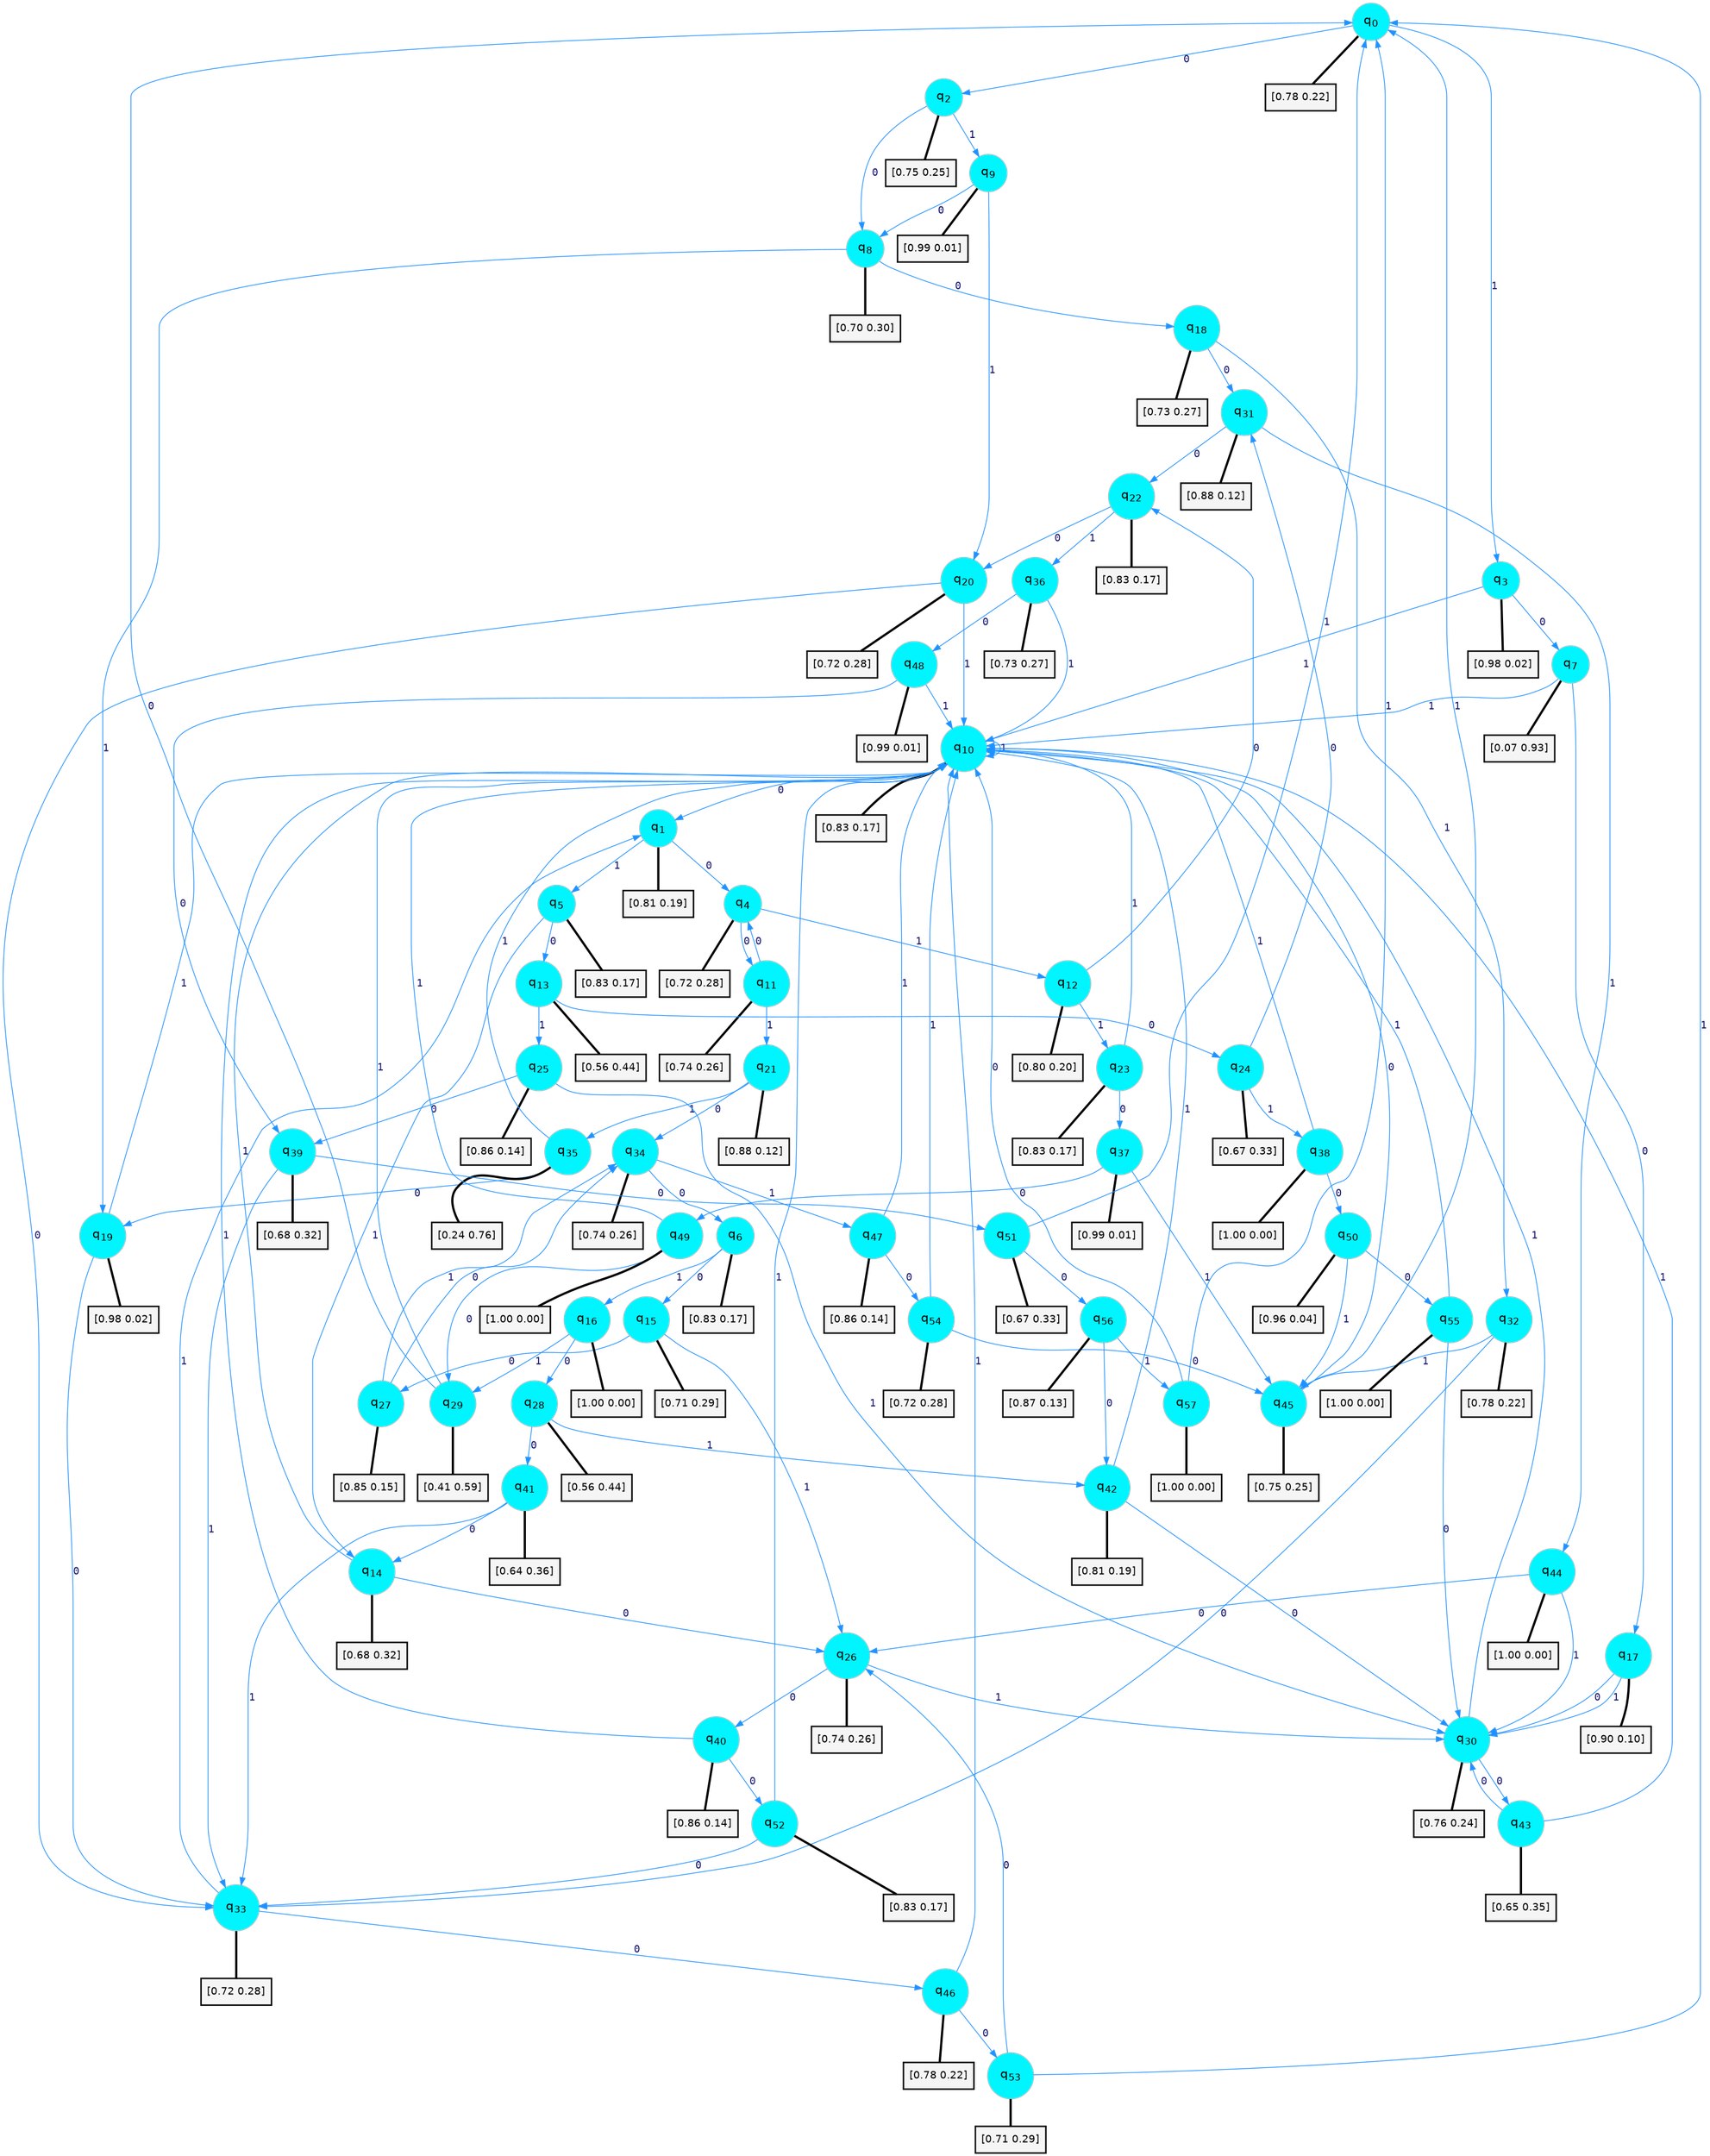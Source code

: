 digraph G {
graph [
bgcolor=transparent, dpi=300, rankdir=TD, size="40,25"];
node [
color=gray, fillcolor=turquoise1, fontcolor=black, fontname=Helvetica, fontsize=16, fontweight=bold, shape=circle, style=filled];
edge [
arrowsize=1, color=dodgerblue1, fontcolor=midnightblue, fontname=courier, fontweight=bold, penwidth=1, style=solid, weight=20];
0[label=<q<SUB>0</SUB>>];
1[label=<q<SUB>1</SUB>>];
2[label=<q<SUB>2</SUB>>];
3[label=<q<SUB>3</SUB>>];
4[label=<q<SUB>4</SUB>>];
5[label=<q<SUB>5</SUB>>];
6[label=<q<SUB>6</SUB>>];
7[label=<q<SUB>7</SUB>>];
8[label=<q<SUB>8</SUB>>];
9[label=<q<SUB>9</SUB>>];
10[label=<q<SUB>10</SUB>>];
11[label=<q<SUB>11</SUB>>];
12[label=<q<SUB>12</SUB>>];
13[label=<q<SUB>13</SUB>>];
14[label=<q<SUB>14</SUB>>];
15[label=<q<SUB>15</SUB>>];
16[label=<q<SUB>16</SUB>>];
17[label=<q<SUB>17</SUB>>];
18[label=<q<SUB>18</SUB>>];
19[label=<q<SUB>19</SUB>>];
20[label=<q<SUB>20</SUB>>];
21[label=<q<SUB>21</SUB>>];
22[label=<q<SUB>22</SUB>>];
23[label=<q<SUB>23</SUB>>];
24[label=<q<SUB>24</SUB>>];
25[label=<q<SUB>25</SUB>>];
26[label=<q<SUB>26</SUB>>];
27[label=<q<SUB>27</SUB>>];
28[label=<q<SUB>28</SUB>>];
29[label=<q<SUB>29</SUB>>];
30[label=<q<SUB>30</SUB>>];
31[label=<q<SUB>31</SUB>>];
32[label=<q<SUB>32</SUB>>];
33[label=<q<SUB>33</SUB>>];
34[label=<q<SUB>34</SUB>>];
35[label=<q<SUB>35</SUB>>];
36[label=<q<SUB>36</SUB>>];
37[label=<q<SUB>37</SUB>>];
38[label=<q<SUB>38</SUB>>];
39[label=<q<SUB>39</SUB>>];
40[label=<q<SUB>40</SUB>>];
41[label=<q<SUB>41</SUB>>];
42[label=<q<SUB>42</SUB>>];
43[label=<q<SUB>43</SUB>>];
44[label=<q<SUB>44</SUB>>];
45[label=<q<SUB>45</SUB>>];
46[label=<q<SUB>46</SUB>>];
47[label=<q<SUB>47</SUB>>];
48[label=<q<SUB>48</SUB>>];
49[label=<q<SUB>49</SUB>>];
50[label=<q<SUB>50</SUB>>];
51[label=<q<SUB>51</SUB>>];
52[label=<q<SUB>52</SUB>>];
53[label=<q<SUB>53</SUB>>];
54[label=<q<SUB>54</SUB>>];
55[label=<q<SUB>55</SUB>>];
56[label=<q<SUB>56</SUB>>];
57[label=<q<SUB>57</SUB>>];
58[label="[0.78 0.22]", shape=box,fontcolor=black, fontname=Helvetica, fontsize=14, penwidth=2, fillcolor=whitesmoke,color=black];
59[label="[0.81 0.19]", shape=box,fontcolor=black, fontname=Helvetica, fontsize=14, penwidth=2, fillcolor=whitesmoke,color=black];
60[label="[0.75 0.25]", shape=box,fontcolor=black, fontname=Helvetica, fontsize=14, penwidth=2, fillcolor=whitesmoke,color=black];
61[label="[0.98 0.02]", shape=box,fontcolor=black, fontname=Helvetica, fontsize=14, penwidth=2, fillcolor=whitesmoke,color=black];
62[label="[0.72 0.28]", shape=box,fontcolor=black, fontname=Helvetica, fontsize=14, penwidth=2, fillcolor=whitesmoke,color=black];
63[label="[0.83 0.17]", shape=box,fontcolor=black, fontname=Helvetica, fontsize=14, penwidth=2, fillcolor=whitesmoke,color=black];
64[label="[0.83 0.17]", shape=box,fontcolor=black, fontname=Helvetica, fontsize=14, penwidth=2, fillcolor=whitesmoke,color=black];
65[label="[0.07 0.93]", shape=box,fontcolor=black, fontname=Helvetica, fontsize=14, penwidth=2, fillcolor=whitesmoke,color=black];
66[label="[0.70 0.30]", shape=box,fontcolor=black, fontname=Helvetica, fontsize=14, penwidth=2, fillcolor=whitesmoke,color=black];
67[label="[0.99 0.01]", shape=box,fontcolor=black, fontname=Helvetica, fontsize=14, penwidth=2, fillcolor=whitesmoke,color=black];
68[label="[0.83 0.17]", shape=box,fontcolor=black, fontname=Helvetica, fontsize=14, penwidth=2, fillcolor=whitesmoke,color=black];
69[label="[0.74 0.26]", shape=box,fontcolor=black, fontname=Helvetica, fontsize=14, penwidth=2, fillcolor=whitesmoke,color=black];
70[label="[0.80 0.20]", shape=box,fontcolor=black, fontname=Helvetica, fontsize=14, penwidth=2, fillcolor=whitesmoke,color=black];
71[label="[0.56 0.44]", shape=box,fontcolor=black, fontname=Helvetica, fontsize=14, penwidth=2, fillcolor=whitesmoke,color=black];
72[label="[0.68 0.32]", shape=box,fontcolor=black, fontname=Helvetica, fontsize=14, penwidth=2, fillcolor=whitesmoke,color=black];
73[label="[0.71 0.29]", shape=box,fontcolor=black, fontname=Helvetica, fontsize=14, penwidth=2, fillcolor=whitesmoke,color=black];
74[label="[1.00 0.00]", shape=box,fontcolor=black, fontname=Helvetica, fontsize=14, penwidth=2, fillcolor=whitesmoke,color=black];
75[label="[0.90 0.10]", shape=box,fontcolor=black, fontname=Helvetica, fontsize=14, penwidth=2, fillcolor=whitesmoke,color=black];
76[label="[0.73 0.27]", shape=box,fontcolor=black, fontname=Helvetica, fontsize=14, penwidth=2, fillcolor=whitesmoke,color=black];
77[label="[0.98 0.02]", shape=box,fontcolor=black, fontname=Helvetica, fontsize=14, penwidth=2, fillcolor=whitesmoke,color=black];
78[label="[0.72 0.28]", shape=box,fontcolor=black, fontname=Helvetica, fontsize=14, penwidth=2, fillcolor=whitesmoke,color=black];
79[label="[0.88 0.12]", shape=box,fontcolor=black, fontname=Helvetica, fontsize=14, penwidth=2, fillcolor=whitesmoke,color=black];
80[label="[0.83 0.17]", shape=box,fontcolor=black, fontname=Helvetica, fontsize=14, penwidth=2, fillcolor=whitesmoke,color=black];
81[label="[0.83 0.17]", shape=box,fontcolor=black, fontname=Helvetica, fontsize=14, penwidth=2, fillcolor=whitesmoke,color=black];
82[label="[0.67 0.33]", shape=box,fontcolor=black, fontname=Helvetica, fontsize=14, penwidth=2, fillcolor=whitesmoke,color=black];
83[label="[0.86 0.14]", shape=box,fontcolor=black, fontname=Helvetica, fontsize=14, penwidth=2, fillcolor=whitesmoke,color=black];
84[label="[0.74 0.26]", shape=box,fontcolor=black, fontname=Helvetica, fontsize=14, penwidth=2, fillcolor=whitesmoke,color=black];
85[label="[0.85 0.15]", shape=box,fontcolor=black, fontname=Helvetica, fontsize=14, penwidth=2, fillcolor=whitesmoke,color=black];
86[label="[0.56 0.44]", shape=box,fontcolor=black, fontname=Helvetica, fontsize=14, penwidth=2, fillcolor=whitesmoke,color=black];
87[label="[0.41 0.59]", shape=box,fontcolor=black, fontname=Helvetica, fontsize=14, penwidth=2, fillcolor=whitesmoke,color=black];
88[label="[0.76 0.24]", shape=box,fontcolor=black, fontname=Helvetica, fontsize=14, penwidth=2, fillcolor=whitesmoke,color=black];
89[label="[0.88 0.12]", shape=box,fontcolor=black, fontname=Helvetica, fontsize=14, penwidth=2, fillcolor=whitesmoke,color=black];
90[label="[0.78 0.22]", shape=box,fontcolor=black, fontname=Helvetica, fontsize=14, penwidth=2, fillcolor=whitesmoke,color=black];
91[label="[0.72 0.28]", shape=box,fontcolor=black, fontname=Helvetica, fontsize=14, penwidth=2, fillcolor=whitesmoke,color=black];
92[label="[0.74 0.26]", shape=box,fontcolor=black, fontname=Helvetica, fontsize=14, penwidth=2, fillcolor=whitesmoke,color=black];
93[label="[0.24 0.76]", shape=box,fontcolor=black, fontname=Helvetica, fontsize=14, penwidth=2, fillcolor=whitesmoke,color=black];
94[label="[0.73 0.27]", shape=box,fontcolor=black, fontname=Helvetica, fontsize=14, penwidth=2, fillcolor=whitesmoke,color=black];
95[label="[0.99 0.01]", shape=box,fontcolor=black, fontname=Helvetica, fontsize=14, penwidth=2, fillcolor=whitesmoke,color=black];
96[label="[1.00 0.00]", shape=box,fontcolor=black, fontname=Helvetica, fontsize=14, penwidth=2, fillcolor=whitesmoke,color=black];
97[label="[0.68 0.32]", shape=box,fontcolor=black, fontname=Helvetica, fontsize=14, penwidth=2, fillcolor=whitesmoke,color=black];
98[label="[0.86 0.14]", shape=box,fontcolor=black, fontname=Helvetica, fontsize=14, penwidth=2, fillcolor=whitesmoke,color=black];
99[label="[0.64 0.36]", shape=box,fontcolor=black, fontname=Helvetica, fontsize=14, penwidth=2, fillcolor=whitesmoke,color=black];
100[label="[0.81 0.19]", shape=box,fontcolor=black, fontname=Helvetica, fontsize=14, penwidth=2, fillcolor=whitesmoke,color=black];
101[label="[0.65 0.35]", shape=box,fontcolor=black, fontname=Helvetica, fontsize=14, penwidth=2, fillcolor=whitesmoke,color=black];
102[label="[1.00 0.00]", shape=box,fontcolor=black, fontname=Helvetica, fontsize=14, penwidth=2, fillcolor=whitesmoke,color=black];
103[label="[0.75 0.25]", shape=box,fontcolor=black, fontname=Helvetica, fontsize=14, penwidth=2, fillcolor=whitesmoke,color=black];
104[label="[0.78 0.22]", shape=box,fontcolor=black, fontname=Helvetica, fontsize=14, penwidth=2, fillcolor=whitesmoke,color=black];
105[label="[0.86 0.14]", shape=box,fontcolor=black, fontname=Helvetica, fontsize=14, penwidth=2, fillcolor=whitesmoke,color=black];
106[label="[0.99 0.01]", shape=box,fontcolor=black, fontname=Helvetica, fontsize=14, penwidth=2, fillcolor=whitesmoke,color=black];
107[label="[1.00 0.00]", shape=box,fontcolor=black, fontname=Helvetica, fontsize=14, penwidth=2, fillcolor=whitesmoke,color=black];
108[label="[0.96 0.04]", shape=box,fontcolor=black, fontname=Helvetica, fontsize=14, penwidth=2, fillcolor=whitesmoke,color=black];
109[label="[0.67 0.33]", shape=box,fontcolor=black, fontname=Helvetica, fontsize=14, penwidth=2, fillcolor=whitesmoke,color=black];
110[label="[0.83 0.17]", shape=box,fontcolor=black, fontname=Helvetica, fontsize=14, penwidth=2, fillcolor=whitesmoke,color=black];
111[label="[0.71 0.29]", shape=box,fontcolor=black, fontname=Helvetica, fontsize=14, penwidth=2, fillcolor=whitesmoke,color=black];
112[label="[0.72 0.28]", shape=box,fontcolor=black, fontname=Helvetica, fontsize=14, penwidth=2, fillcolor=whitesmoke,color=black];
113[label="[1.00 0.00]", shape=box,fontcolor=black, fontname=Helvetica, fontsize=14, penwidth=2, fillcolor=whitesmoke,color=black];
114[label="[0.87 0.13]", shape=box,fontcolor=black, fontname=Helvetica, fontsize=14, penwidth=2, fillcolor=whitesmoke,color=black];
115[label="[1.00 0.00]", shape=box,fontcolor=black, fontname=Helvetica, fontsize=14, penwidth=2, fillcolor=whitesmoke,color=black];
0->2 [label=0];
0->3 [label=1];
0->58 [arrowhead=none, penwidth=3,color=black];
1->4 [label=0];
1->5 [label=1];
1->59 [arrowhead=none, penwidth=3,color=black];
2->8 [label=0];
2->9 [label=1];
2->60 [arrowhead=none, penwidth=3,color=black];
3->7 [label=0];
3->10 [label=1];
3->61 [arrowhead=none, penwidth=3,color=black];
4->11 [label=0];
4->12 [label=1];
4->62 [arrowhead=none, penwidth=3,color=black];
5->13 [label=0];
5->14 [label=1];
5->63 [arrowhead=none, penwidth=3,color=black];
6->15 [label=0];
6->16 [label=1];
6->64 [arrowhead=none, penwidth=3,color=black];
7->17 [label=0];
7->10 [label=1];
7->65 [arrowhead=none, penwidth=3,color=black];
8->18 [label=0];
8->19 [label=1];
8->66 [arrowhead=none, penwidth=3,color=black];
9->8 [label=0];
9->20 [label=1];
9->67 [arrowhead=none, penwidth=3,color=black];
10->1 [label=0];
10->10 [label=1];
10->68 [arrowhead=none, penwidth=3,color=black];
11->4 [label=0];
11->21 [label=1];
11->69 [arrowhead=none, penwidth=3,color=black];
12->22 [label=0];
12->23 [label=1];
12->70 [arrowhead=none, penwidth=3,color=black];
13->24 [label=0];
13->25 [label=1];
13->71 [arrowhead=none, penwidth=3,color=black];
14->26 [label=0];
14->10 [label=1];
14->72 [arrowhead=none, penwidth=3,color=black];
15->27 [label=0];
15->26 [label=1];
15->73 [arrowhead=none, penwidth=3,color=black];
16->28 [label=0];
16->29 [label=1];
16->74 [arrowhead=none, penwidth=3,color=black];
17->30 [label=0];
17->30 [label=1];
17->75 [arrowhead=none, penwidth=3,color=black];
18->31 [label=0];
18->32 [label=1];
18->76 [arrowhead=none, penwidth=3,color=black];
19->33 [label=0];
19->10 [label=1];
19->77 [arrowhead=none, penwidth=3,color=black];
20->33 [label=0];
20->10 [label=1];
20->78 [arrowhead=none, penwidth=3,color=black];
21->34 [label=0];
21->35 [label=1];
21->79 [arrowhead=none, penwidth=3,color=black];
22->20 [label=0];
22->36 [label=1];
22->80 [arrowhead=none, penwidth=3,color=black];
23->37 [label=0];
23->10 [label=1];
23->81 [arrowhead=none, penwidth=3,color=black];
24->31 [label=0];
24->38 [label=1];
24->82 [arrowhead=none, penwidth=3,color=black];
25->39 [label=0];
25->30 [label=1];
25->83 [arrowhead=none, penwidth=3,color=black];
26->40 [label=0];
26->30 [label=1];
26->84 [arrowhead=none, penwidth=3,color=black];
27->34 [label=0];
27->34 [label=1];
27->85 [arrowhead=none, penwidth=3,color=black];
28->41 [label=0];
28->42 [label=1];
28->86 [arrowhead=none, penwidth=3,color=black];
29->0 [label=0];
29->10 [label=1];
29->87 [arrowhead=none, penwidth=3,color=black];
30->43 [label=0];
30->10 [label=1];
30->88 [arrowhead=none, penwidth=3,color=black];
31->22 [label=0];
31->44 [label=1];
31->89 [arrowhead=none, penwidth=3,color=black];
32->33 [label=0];
32->45 [label=1];
32->90 [arrowhead=none, penwidth=3,color=black];
33->46 [label=0];
33->1 [label=1];
33->91 [arrowhead=none, penwidth=3,color=black];
34->6 [label=0];
34->47 [label=1];
34->92 [arrowhead=none, penwidth=3,color=black];
35->19 [label=0];
35->10 [label=1];
35->93 [arrowhead=none, penwidth=3,color=black];
36->48 [label=0];
36->10 [label=1];
36->94 [arrowhead=none, penwidth=3,color=black];
37->49 [label=0];
37->45 [label=1];
37->95 [arrowhead=none, penwidth=3,color=black];
38->50 [label=0];
38->10 [label=1];
38->96 [arrowhead=none, penwidth=3,color=black];
39->51 [label=0];
39->33 [label=1];
39->97 [arrowhead=none, penwidth=3,color=black];
40->52 [label=0];
40->10 [label=1];
40->98 [arrowhead=none, penwidth=3,color=black];
41->14 [label=0];
41->33 [label=1];
41->99 [arrowhead=none, penwidth=3,color=black];
42->30 [label=0];
42->10 [label=1];
42->100 [arrowhead=none, penwidth=3,color=black];
43->30 [label=0];
43->10 [label=1];
43->101 [arrowhead=none, penwidth=3,color=black];
44->26 [label=0];
44->30 [label=1];
44->102 [arrowhead=none, penwidth=3,color=black];
45->10 [label=0];
45->0 [label=1];
45->103 [arrowhead=none, penwidth=3,color=black];
46->53 [label=0];
46->10 [label=1];
46->104 [arrowhead=none, penwidth=3,color=black];
47->54 [label=0];
47->10 [label=1];
47->105 [arrowhead=none, penwidth=3,color=black];
48->39 [label=0];
48->10 [label=1];
48->106 [arrowhead=none, penwidth=3,color=black];
49->29 [label=0];
49->10 [label=1];
49->107 [arrowhead=none, penwidth=3,color=black];
50->55 [label=0];
50->45 [label=1];
50->108 [arrowhead=none, penwidth=3,color=black];
51->56 [label=0];
51->0 [label=1];
51->109 [arrowhead=none, penwidth=3,color=black];
52->33 [label=0];
52->10 [label=1];
52->110 [arrowhead=none, penwidth=3,color=black];
53->26 [label=0];
53->0 [label=1];
53->111 [arrowhead=none, penwidth=3,color=black];
54->45 [label=0];
54->10 [label=1];
54->112 [arrowhead=none, penwidth=3,color=black];
55->30 [label=0];
55->10 [label=1];
55->113 [arrowhead=none, penwidth=3,color=black];
56->42 [label=0];
56->57 [label=1];
56->114 [arrowhead=none, penwidth=3,color=black];
57->10 [label=0];
57->0 [label=1];
57->115 [arrowhead=none, penwidth=3,color=black];
}
